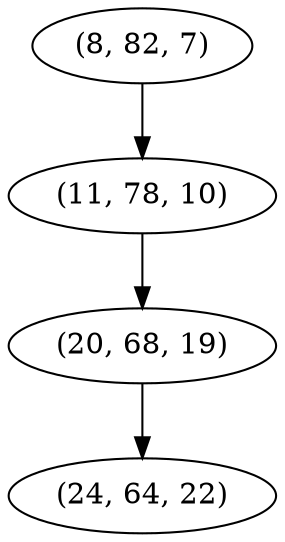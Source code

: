 digraph tree {
    "(8, 82, 7)";
    "(11, 78, 10)";
    "(20, 68, 19)";
    "(24, 64, 22)";
    "(8, 82, 7)" -> "(11, 78, 10)";
    "(11, 78, 10)" -> "(20, 68, 19)";
    "(20, 68, 19)" -> "(24, 64, 22)";
}
